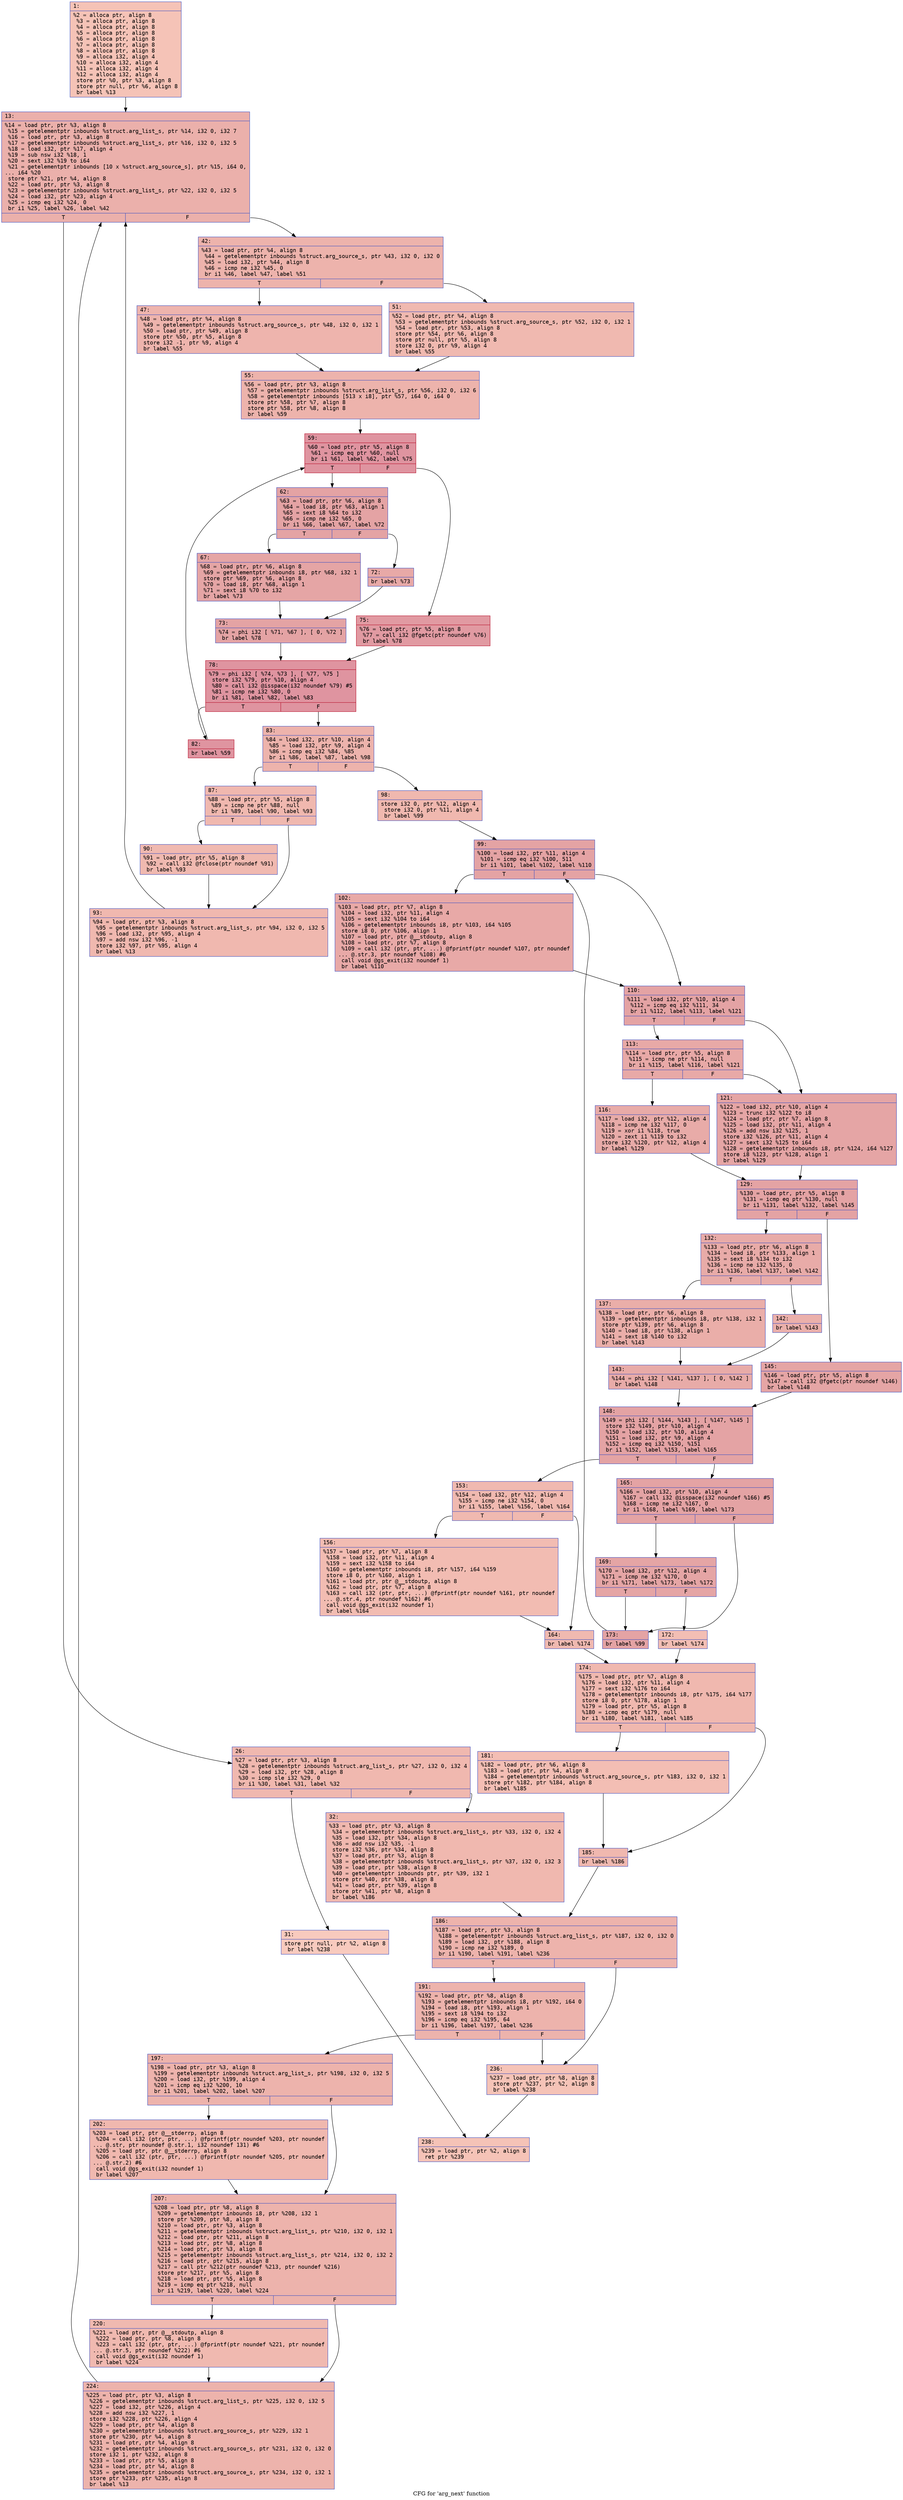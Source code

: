 digraph "CFG for 'arg_next' function" {
	label="CFG for 'arg_next' function";

	Node0x600000856120 [shape=record,color="#3d50c3ff", style=filled, fillcolor="#e8765c70" fontname="Courier",label="{1:\l|  %2 = alloca ptr, align 8\l  %3 = alloca ptr, align 8\l  %4 = alloca ptr, align 8\l  %5 = alloca ptr, align 8\l  %6 = alloca ptr, align 8\l  %7 = alloca ptr, align 8\l  %8 = alloca ptr, align 8\l  %9 = alloca i32, align 4\l  %10 = alloca i32, align 4\l  %11 = alloca i32, align 4\l  %12 = alloca i32, align 4\l  store ptr %0, ptr %3, align 8\l  store ptr null, ptr %6, align 8\l  br label %13\l}"];
	Node0x600000856120 -> Node0x600000856170[tooltip="1 -> 13\nProbability 100.00%" ];
	Node0x600000856170 [shape=record,color="#3d50c3ff", style=filled, fillcolor="#d24b4070" fontname="Courier",label="{13:\l|  %14 = load ptr, ptr %3, align 8\l  %15 = getelementptr inbounds %struct.arg_list_s, ptr %14, i32 0, i32 7\l  %16 = load ptr, ptr %3, align 8\l  %17 = getelementptr inbounds %struct.arg_list_s, ptr %16, i32 0, i32 5\l  %18 = load i32, ptr %17, align 4\l  %19 = sub nsw i32 %18, 1\l  %20 = sext i32 %19 to i64\l  %21 = getelementptr inbounds [10 x %struct.arg_source_s], ptr %15, i64 0,\l... i64 %20\l  store ptr %21, ptr %4, align 8\l  %22 = load ptr, ptr %3, align 8\l  %23 = getelementptr inbounds %struct.arg_list_s, ptr %22, i32 0, i32 5\l  %24 = load i32, ptr %23, align 4\l  %25 = icmp eq i32 %24, 0\l  br i1 %25, label %26, label %42\l|{<s0>T|<s1>F}}"];
	Node0x600000856170:s0 -> Node0x6000008561c0[tooltip="13 -> 26\nProbability 37.50%" ];
	Node0x600000856170:s1 -> Node0x6000008562b0[tooltip="13 -> 42\nProbability 62.50%" ];
	Node0x6000008561c0 [shape=record,color="#3d50c3ff", style=filled, fillcolor="#dc5d4a70" fontname="Courier",label="{26:\l|  %27 = load ptr, ptr %3, align 8\l  %28 = getelementptr inbounds %struct.arg_list_s, ptr %27, i32 0, i32 4\l  %29 = load i32, ptr %28, align 8\l  %30 = icmp sle i32 %29, 0\l  br i1 %30, label %31, label %32\l|{<s0>T|<s1>F}}"];
	Node0x6000008561c0:s0 -> Node0x600000856210[tooltip="26 -> 31\nProbability 3.12%" ];
	Node0x6000008561c0:s1 -> Node0x600000856260[tooltip="26 -> 32\nProbability 96.88%" ];
	Node0x600000856210 [shape=record,color="#3d50c3ff", style=filled, fillcolor="#ef886b70" fontname="Courier",label="{31:\l|  store ptr null, ptr %2, align 8\l  br label %238\l}"];
	Node0x600000856210 -> Node0x6000008571b0[tooltip="31 -> 238\nProbability 100.00%" ];
	Node0x600000856260 [shape=record,color="#3d50c3ff", style=filled, fillcolor="#dc5d4a70" fontname="Courier",label="{32:\l|  %33 = load ptr, ptr %3, align 8\l  %34 = getelementptr inbounds %struct.arg_list_s, ptr %33, i32 0, i32 4\l  %35 = load i32, ptr %34, align 8\l  %36 = add nsw i32 %35, -1\l  store i32 %36, ptr %34, align 8\l  %37 = load ptr, ptr %3, align 8\l  %38 = getelementptr inbounds %struct.arg_list_s, ptr %37, i32 0, i32 3\l  %39 = load ptr, ptr %38, align 8\l  %40 = getelementptr inbounds ptr, ptr %39, i32 1\l  store ptr %40, ptr %38, align 8\l  %41 = load ptr, ptr %39, align 8\l  store ptr %41, ptr %8, align 8\l  br label %186\l}"];
	Node0x600000856260 -> Node0x600000856f30[tooltip="32 -> 186\nProbability 100.00%" ];
	Node0x6000008562b0 [shape=record,color="#3d50c3ff", style=filled, fillcolor="#d6524470" fontname="Courier",label="{42:\l|  %43 = load ptr, ptr %4, align 8\l  %44 = getelementptr inbounds %struct.arg_source_s, ptr %43, i32 0, i32 0\l  %45 = load i32, ptr %44, align 8\l  %46 = icmp ne i32 %45, 0\l  br i1 %46, label %47, label %51\l|{<s0>T|<s1>F}}"];
	Node0x6000008562b0:s0 -> Node0x600000856300[tooltip="42 -> 47\nProbability 62.50%" ];
	Node0x6000008562b0:s1 -> Node0x600000856350[tooltip="42 -> 51\nProbability 37.50%" ];
	Node0x600000856300 [shape=record,color="#3d50c3ff", style=filled, fillcolor="#d8564670" fontname="Courier",label="{47:\l|  %48 = load ptr, ptr %4, align 8\l  %49 = getelementptr inbounds %struct.arg_source_s, ptr %48, i32 0, i32 1\l  %50 = load ptr, ptr %49, align 8\l  store ptr %50, ptr %5, align 8\l  store i32 -1, ptr %9, align 4\l  br label %55\l}"];
	Node0x600000856300 -> Node0x6000008563a0[tooltip="47 -> 55\nProbability 100.00%" ];
	Node0x600000856350 [shape=record,color="#3d50c3ff", style=filled, fillcolor="#de614d70" fontname="Courier",label="{51:\l|  %52 = load ptr, ptr %4, align 8\l  %53 = getelementptr inbounds %struct.arg_source_s, ptr %52, i32 0, i32 1\l  %54 = load ptr, ptr %53, align 8\l  store ptr %54, ptr %6, align 8\l  store ptr null, ptr %5, align 8\l  store i32 0, ptr %9, align 4\l  br label %55\l}"];
	Node0x600000856350 -> Node0x6000008563a0[tooltip="51 -> 55\nProbability 100.00%" ];
	Node0x6000008563a0 [shape=record,color="#3d50c3ff", style=filled, fillcolor="#d6524470" fontname="Courier",label="{55:\l|  %56 = load ptr, ptr %3, align 8\l  %57 = getelementptr inbounds %struct.arg_list_s, ptr %56, i32 0, i32 6\l  %58 = getelementptr inbounds [513 x i8], ptr %57, i64 0, i64 0\l  store ptr %58, ptr %7, align 8\l  store ptr %58, ptr %8, align 8\l  br label %59\l}"];
	Node0x6000008563a0 -> Node0x6000008563f0[tooltip="55 -> 59\nProbability 100.00%" ];
	Node0x6000008563f0 [shape=record,color="#b70d28ff", style=filled, fillcolor="#b70d2870" fontname="Courier",label="{59:\l|  %60 = load ptr, ptr %5, align 8\l  %61 = icmp eq ptr %60, null\l  br i1 %61, label %62, label %75\l|{<s0>T|<s1>F}}"];
	Node0x6000008563f0:s0 -> Node0x600000856440[tooltip="59 -> 62\nProbability 37.50%" ];
	Node0x6000008563f0:s1 -> Node0x600000856580[tooltip="59 -> 75\nProbability 62.50%" ];
	Node0x600000856440 [shape=record,color="#3d50c3ff", style=filled, fillcolor="#c32e3170" fontname="Courier",label="{62:\l|  %63 = load ptr, ptr %6, align 8\l  %64 = load i8, ptr %63, align 1\l  %65 = sext i8 %64 to i32\l  %66 = icmp ne i32 %65, 0\l  br i1 %66, label %67, label %72\l|{<s0>T|<s1>F}}"];
	Node0x600000856440:s0 -> Node0x600000856490[tooltip="62 -> 67\nProbability 62.50%" ];
	Node0x600000856440:s1 -> Node0x6000008564e0[tooltip="62 -> 72\nProbability 37.50%" ];
	Node0x600000856490 [shape=record,color="#3d50c3ff", style=filled, fillcolor="#c5333470" fontname="Courier",label="{67:\l|  %68 = load ptr, ptr %6, align 8\l  %69 = getelementptr inbounds i8, ptr %68, i32 1\l  store ptr %69, ptr %6, align 8\l  %70 = load i8, ptr %68, align 1\l  %71 = sext i8 %70 to i32\l  br label %73\l}"];
	Node0x600000856490 -> Node0x600000856530[tooltip="67 -> 73\nProbability 100.00%" ];
	Node0x6000008564e0 [shape=record,color="#3d50c3ff", style=filled, fillcolor="#ca3b3770" fontname="Courier",label="{72:\l|  br label %73\l}"];
	Node0x6000008564e0 -> Node0x600000856530[tooltip="72 -> 73\nProbability 100.00%" ];
	Node0x600000856530 [shape=record,color="#3d50c3ff", style=filled, fillcolor="#c32e3170" fontname="Courier",label="{73:\l|  %74 = phi i32 [ %71, %67 ], [ 0, %72 ]\l  br label %78\l}"];
	Node0x600000856530 -> Node0x6000008565d0[tooltip="73 -> 78\nProbability 100.00%" ];
	Node0x600000856580 [shape=record,color="#b70d28ff", style=filled, fillcolor="#bb1b2c70" fontname="Courier",label="{75:\l|  %76 = load ptr, ptr %5, align 8\l  %77 = call i32 @fgetc(ptr noundef %76)\l  br label %78\l}"];
	Node0x600000856580 -> Node0x6000008565d0[tooltip="75 -> 78\nProbability 100.00%" ];
	Node0x6000008565d0 [shape=record,color="#b70d28ff", style=filled, fillcolor="#b70d2870" fontname="Courier",label="{78:\l|  %79 = phi i32 [ %74, %73 ], [ %77, %75 ]\l  store i32 %79, ptr %10, align 4\l  %80 = call i32 @isspace(i32 noundef %79) #5\l  %81 = icmp ne i32 %80, 0\l  br i1 %81, label %82, label %83\l|{<s0>T|<s1>F}}"];
	Node0x6000008565d0:s0 -> Node0x600000856620[tooltip="78 -> 82\nProbability 96.88%" ];
	Node0x6000008565d0:s1 -> Node0x600000856670[tooltip="78 -> 83\nProbability 3.12%" ];
	Node0x600000856620 [shape=record,color="#b70d28ff", style=filled, fillcolor="#b70d2870" fontname="Courier",label="{82:\l|  br label %59\l}"];
	Node0x600000856620 -> Node0x6000008563f0[tooltip="82 -> 59\nProbability 100.00%" ];
	Node0x600000856670 [shape=record,color="#3d50c3ff", style=filled, fillcolor="#d6524470" fontname="Courier",label="{83:\l|  %84 = load i32, ptr %10, align 4\l  %85 = load i32, ptr %9, align 4\l  %86 = icmp eq i32 %84, %85\l  br i1 %86, label %87, label %98\l|{<s0>T|<s1>F}}"];
	Node0x600000856670:s0 -> Node0x6000008566c0[tooltip="83 -> 87\nProbability 50.00%" ];
	Node0x600000856670:s1 -> Node0x6000008567b0[tooltip="83 -> 98\nProbability 50.00%" ];
	Node0x6000008566c0 [shape=record,color="#3d50c3ff", style=filled, fillcolor="#dc5d4a70" fontname="Courier",label="{87:\l|  %88 = load ptr, ptr %5, align 8\l  %89 = icmp ne ptr %88, null\l  br i1 %89, label %90, label %93\l|{<s0>T|<s1>F}}"];
	Node0x6000008566c0:s0 -> Node0x600000856710[tooltip="87 -> 90\nProbability 62.50%" ];
	Node0x6000008566c0:s1 -> Node0x600000856760[tooltip="87 -> 93\nProbability 37.50%" ];
	Node0x600000856710 [shape=record,color="#3d50c3ff", style=filled, fillcolor="#de614d70" fontname="Courier",label="{90:\l|  %91 = load ptr, ptr %5, align 8\l  %92 = call i32 @fclose(ptr noundef %91)\l  br label %93\l}"];
	Node0x600000856710 -> Node0x600000856760[tooltip="90 -> 93\nProbability 100.00%" ];
	Node0x600000856760 [shape=record,color="#3d50c3ff", style=filled, fillcolor="#dc5d4a70" fontname="Courier",label="{93:\l|  %94 = load ptr, ptr %3, align 8\l  %95 = getelementptr inbounds %struct.arg_list_s, ptr %94, i32 0, i32 5\l  %96 = load i32, ptr %95, align 4\l  %97 = add nsw i32 %96, -1\l  store i32 %97, ptr %95, align 4\l  br label %13\l}"];
	Node0x600000856760 -> Node0x600000856170[tooltip="93 -> 13\nProbability 100.00%" ];
	Node0x6000008567b0 [shape=record,color="#3d50c3ff", style=filled, fillcolor="#dc5d4a70" fontname="Courier",label="{98:\l|  store i32 0, ptr %12, align 4\l  store i32 0, ptr %11, align 4\l  br label %99\l}"];
	Node0x6000008567b0 -> Node0x600000856800[tooltip="98 -> 99\nProbability 100.00%" ];
	Node0x600000856800 [shape=record,color="#3d50c3ff", style=filled, fillcolor="#c32e3170" fontname="Courier",label="{99:\l|  %100 = load i32, ptr %11, align 4\l  %101 = icmp eq i32 %100, 511\l  br i1 %101, label %102, label %110\l|{<s0>T|<s1>F}}"];
	Node0x600000856800:s0 -> Node0x600000856850[tooltip="99 -> 102\nProbability 50.00%" ];
	Node0x600000856800:s1 -> Node0x6000008568a0[tooltip="99 -> 110\nProbability 50.00%" ];
	Node0x600000856850 [shape=record,color="#3d50c3ff", style=filled, fillcolor="#ca3b3770" fontname="Courier",label="{102:\l|  %103 = load ptr, ptr %7, align 8\l  %104 = load i32, ptr %11, align 4\l  %105 = sext i32 %104 to i64\l  %106 = getelementptr inbounds i8, ptr %103, i64 %105\l  store i8 0, ptr %106, align 1\l  %107 = load ptr, ptr @__stdoutp, align 8\l  %108 = load ptr, ptr %7, align 8\l  %109 = call i32 (ptr, ptr, ...) @fprintf(ptr noundef %107, ptr noundef\l... @.str.3, ptr noundef %108) #6\l  call void @gs_exit(i32 noundef 1)\l  br label %110\l}"];
	Node0x600000856850 -> Node0x6000008568a0[tooltip="102 -> 110\nProbability 100.00%" ];
	Node0x6000008568a0 [shape=record,color="#3d50c3ff", style=filled, fillcolor="#c32e3170" fontname="Courier",label="{110:\l|  %111 = load i32, ptr %10, align 4\l  %112 = icmp eq i32 %111, 34\l  br i1 %112, label %113, label %121\l|{<s0>T|<s1>F}}"];
	Node0x6000008568a0:s0 -> Node0x6000008568f0[tooltip="110 -> 113\nProbability 50.00%" ];
	Node0x6000008568a0:s1 -> Node0x600000856990[tooltip="110 -> 121\nProbability 50.00%" ];
	Node0x6000008568f0 [shape=record,color="#3d50c3ff", style=filled, fillcolor="#ca3b3770" fontname="Courier",label="{113:\l|  %114 = load ptr, ptr %5, align 8\l  %115 = icmp ne ptr %114, null\l  br i1 %115, label %116, label %121\l|{<s0>T|<s1>F}}"];
	Node0x6000008568f0:s0 -> Node0x600000856940[tooltip="113 -> 116\nProbability 62.50%" ];
	Node0x6000008568f0:s1 -> Node0x600000856990[tooltip="113 -> 121\nProbability 37.50%" ];
	Node0x600000856940 [shape=record,color="#3d50c3ff", style=filled, fillcolor="#cc403a70" fontname="Courier",label="{116:\l|  %117 = load i32, ptr %12, align 4\l  %118 = icmp ne i32 %117, 0\l  %119 = xor i1 %118, true\l  %120 = zext i1 %119 to i32\l  store i32 %120, ptr %12, align 4\l  br label %129\l}"];
	Node0x600000856940 -> Node0x6000008569e0[tooltip="116 -> 129\nProbability 100.00%" ];
	Node0x600000856990 [shape=record,color="#3d50c3ff", style=filled, fillcolor="#c5333470" fontname="Courier",label="{121:\l|  %122 = load i32, ptr %10, align 4\l  %123 = trunc i32 %122 to i8\l  %124 = load ptr, ptr %7, align 8\l  %125 = load i32, ptr %11, align 4\l  %126 = add nsw i32 %125, 1\l  store i32 %126, ptr %11, align 4\l  %127 = sext i32 %125 to i64\l  %128 = getelementptr inbounds i8, ptr %124, i64 %127\l  store i8 %123, ptr %128, align 1\l  br label %129\l}"];
	Node0x600000856990 -> Node0x6000008569e0[tooltip="121 -> 129\nProbability 100.00%" ];
	Node0x6000008569e0 [shape=record,color="#3d50c3ff", style=filled, fillcolor="#c32e3170" fontname="Courier",label="{129:\l|  %130 = load ptr, ptr %5, align 8\l  %131 = icmp eq ptr %130, null\l  br i1 %131, label %132, label %145\l|{<s0>T|<s1>F}}"];
	Node0x6000008569e0:s0 -> Node0x600000856a30[tooltip="129 -> 132\nProbability 37.50%" ];
	Node0x6000008569e0:s1 -> Node0x600000856b70[tooltip="129 -> 145\nProbability 62.50%" ];
	Node0x600000856a30 [shape=record,color="#3d50c3ff", style=filled, fillcolor="#cc403a70" fontname="Courier",label="{132:\l|  %133 = load ptr, ptr %6, align 8\l  %134 = load i8, ptr %133, align 1\l  %135 = sext i8 %134 to i32\l  %136 = icmp ne i32 %135, 0\l  br i1 %136, label %137, label %142\l|{<s0>T|<s1>F}}"];
	Node0x600000856a30:s0 -> Node0x600000856a80[tooltip="132 -> 137\nProbability 62.50%" ];
	Node0x600000856a30:s1 -> Node0x600000856ad0[tooltip="132 -> 142\nProbability 37.50%" ];
	Node0x600000856a80 [shape=record,color="#3d50c3ff", style=filled, fillcolor="#d0473d70" fontname="Courier",label="{137:\l|  %138 = load ptr, ptr %6, align 8\l  %139 = getelementptr inbounds i8, ptr %138, i32 1\l  store ptr %139, ptr %6, align 8\l  %140 = load i8, ptr %138, align 1\l  %141 = sext i8 %140 to i32\l  br label %143\l}"];
	Node0x600000856a80 -> Node0x600000856b20[tooltip="137 -> 143\nProbability 100.00%" ];
	Node0x600000856ad0 [shape=record,color="#3d50c3ff", style=filled, fillcolor="#d24b4070" fontname="Courier",label="{142:\l|  br label %143\l}"];
	Node0x600000856ad0 -> Node0x600000856b20[tooltip="142 -> 143\nProbability 100.00%" ];
	Node0x600000856b20 [shape=record,color="#3d50c3ff", style=filled, fillcolor="#cc403a70" fontname="Courier",label="{143:\l|  %144 = phi i32 [ %141, %137 ], [ 0, %142 ]\l  br label %148\l}"];
	Node0x600000856b20 -> Node0x600000856bc0[tooltip="143 -> 148\nProbability 100.00%" ];
	Node0x600000856b70 [shape=record,color="#3d50c3ff", style=filled, fillcolor="#c5333470" fontname="Courier",label="{145:\l|  %146 = load ptr, ptr %5, align 8\l  %147 = call i32 @fgetc(ptr noundef %146)\l  br label %148\l}"];
	Node0x600000856b70 -> Node0x600000856bc0[tooltip="145 -> 148\nProbability 100.00%" ];
	Node0x600000856bc0 [shape=record,color="#3d50c3ff", style=filled, fillcolor="#c32e3170" fontname="Courier",label="{148:\l|  %149 = phi i32 [ %144, %143 ], [ %147, %145 ]\l  store i32 %149, ptr %10, align 4\l  %150 = load i32, ptr %10, align 4\l  %151 = load i32, ptr %9, align 4\l  %152 = icmp eq i32 %150, %151\l  br i1 %152, label %153, label %165\l|{<s0>T|<s1>F}}"];
	Node0x600000856bc0:s0 -> Node0x600000856c10[tooltip="148 -> 153\nProbability 3.12%" ];
	Node0x600000856bc0:s1 -> Node0x600000856d00[tooltip="148 -> 165\nProbability 96.88%" ];
	Node0x600000856c10 [shape=record,color="#3d50c3ff", style=filled, fillcolor="#de614d70" fontname="Courier",label="{153:\l|  %154 = load i32, ptr %12, align 4\l  %155 = icmp ne i32 %154, 0\l  br i1 %155, label %156, label %164\l|{<s0>T|<s1>F}}"];
	Node0x600000856c10:s0 -> Node0x600000856c60[tooltip="153 -> 156\nProbability 62.50%" ];
	Node0x600000856c10:s1 -> Node0x600000856cb0[tooltip="153 -> 164\nProbability 37.50%" ];
	Node0x600000856c60 [shape=record,color="#3d50c3ff", style=filled, fillcolor="#e1675170" fontname="Courier",label="{156:\l|  %157 = load ptr, ptr %7, align 8\l  %158 = load i32, ptr %11, align 4\l  %159 = sext i32 %158 to i64\l  %160 = getelementptr inbounds i8, ptr %157, i64 %159\l  store i8 0, ptr %160, align 1\l  %161 = load ptr, ptr @__stdoutp, align 8\l  %162 = load ptr, ptr %7, align 8\l  %163 = call i32 (ptr, ptr, ...) @fprintf(ptr noundef %161, ptr noundef\l... @.str.4, ptr noundef %162) #6\l  call void @gs_exit(i32 noundef 1)\l  br label %164\l}"];
	Node0x600000856c60 -> Node0x600000856cb0[tooltip="156 -> 164\nProbability 100.00%" ];
	Node0x600000856cb0 [shape=record,color="#3d50c3ff", style=filled, fillcolor="#de614d70" fontname="Courier",label="{164:\l|  br label %174\l}"];
	Node0x600000856cb0 -> Node0x600000856e40[tooltip="164 -> 174\nProbability 100.00%" ];
	Node0x600000856d00 [shape=record,color="#3d50c3ff", style=filled, fillcolor="#c32e3170" fontname="Courier",label="{165:\l|  %166 = load i32, ptr %10, align 4\l  %167 = call i32 @isspace(i32 noundef %166) #5\l  %168 = icmp ne i32 %167, 0\l  br i1 %168, label %169, label %173\l|{<s0>T|<s1>F}}"];
	Node0x600000856d00:s0 -> Node0x600000856d50[tooltip="165 -> 169\nProbability 62.50%" ];
	Node0x600000856d00:s1 -> Node0x600000856df0[tooltip="165 -> 173\nProbability 37.50%" ];
	Node0x600000856d50 [shape=record,color="#3d50c3ff", style=filled, fillcolor="#c5333470" fontname="Courier",label="{169:\l|  %170 = load i32, ptr %12, align 4\l  %171 = icmp ne i32 %170, 0\l  br i1 %171, label %173, label %172\l|{<s0>T|<s1>F}}"];
	Node0x600000856d50:s0 -> Node0x600000856df0[tooltip="169 -> 173\nProbability 96.88%" ];
	Node0x600000856d50:s1 -> Node0x600000856da0[tooltip="169 -> 172\nProbability 3.12%" ];
	Node0x600000856da0 [shape=record,color="#3d50c3ff", style=filled, fillcolor="#e36c5570" fontname="Courier",label="{172:\l|  br label %174\l}"];
	Node0x600000856da0 -> Node0x600000856e40[tooltip="172 -> 174\nProbability 100.00%" ];
	Node0x600000856df0 [shape=record,color="#3d50c3ff", style=filled, fillcolor="#c32e3170" fontname="Courier",label="{173:\l|  br label %99\l}"];
	Node0x600000856df0 -> Node0x600000856800[tooltip="173 -> 99\nProbability 100.00%" ];
	Node0x600000856e40 [shape=record,color="#3d50c3ff", style=filled, fillcolor="#dc5d4a70" fontname="Courier",label="{174:\l|  %175 = load ptr, ptr %7, align 8\l  %176 = load i32, ptr %11, align 4\l  %177 = sext i32 %176 to i64\l  %178 = getelementptr inbounds i8, ptr %175, i64 %177\l  store i8 0, ptr %178, align 1\l  %179 = load ptr, ptr %5, align 8\l  %180 = icmp eq ptr %179, null\l  br i1 %180, label %181, label %185\l|{<s0>T|<s1>F}}"];
	Node0x600000856e40:s0 -> Node0x600000856e90[tooltip="174 -> 181\nProbability 37.50%" ];
	Node0x600000856e40:s1 -> Node0x600000856ee0[tooltip="174 -> 185\nProbability 62.50%" ];
	Node0x600000856e90 [shape=record,color="#3d50c3ff", style=filled, fillcolor="#e36c5570" fontname="Courier",label="{181:\l|  %182 = load ptr, ptr %6, align 8\l  %183 = load ptr, ptr %4, align 8\l  %184 = getelementptr inbounds %struct.arg_source_s, ptr %183, i32 0, i32 1\l  store ptr %182, ptr %184, align 8\l  br label %185\l}"];
	Node0x600000856e90 -> Node0x600000856ee0[tooltip="181 -> 185\nProbability 100.00%" ];
	Node0x600000856ee0 [shape=record,color="#3d50c3ff", style=filled, fillcolor="#dc5d4a70" fontname="Courier",label="{185:\l|  br label %186\l}"];
	Node0x600000856ee0 -> Node0x600000856f30[tooltip="185 -> 186\nProbability 100.00%" ];
	Node0x600000856f30 [shape=record,color="#3d50c3ff", style=filled, fillcolor="#d6524470" fontname="Courier",label="{186:\l|  %187 = load ptr, ptr %3, align 8\l  %188 = getelementptr inbounds %struct.arg_list_s, ptr %187, i32 0, i32 0\l  %189 = load i32, ptr %188, align 8\l  %190 = icmp ne i32 %189, 0\l  br i1 %190, label %191, label %236\l|{<s0>T|<s1>F}}"];
	Node0x600000856f30:s0 -> Node0x600000856f80[tooltip="186 -> 191\nProbability 96.88%" ];
	Node0x600000856f30:s1 -> Node0x600000857160[tooltip="186 -> 236\nProbability 3.12%" ];
	Node0x600000856f80 [shape=record,color="#3d50c3ff", style=filled, fillcolor="#d6524470" fontname="Courier",label="{191:\l|  %192 = load ptr, ptr %8, align 8\l  %193 = getelementptr inbounds i8, ptr %192, i64 0\l  %194 = load i8, ptr %193, align 1\l  %195 = sext i8 %194 to i32\l  %196 = icmp eq i32 %195, 64\l  br i1 %196, label %197, label %236\l|{<s0>T|<s1>F}}"];
	Node0x600000856f80:s0 -> Node0x600000856fd0[tooltip="191 -> 197\nProbability 96.88%" ];
	Node0x600000856f80:s1 -> Node0x600000857160[tooltip="191 -> 236\nProbability 3.12%" ];
	Node0x600000856fd0 [shape=record,color="#3d50c3ff", style=filled, fillcolor="#d6524470" fontname="Courier",label="{197:\l|  %198 = load ptr, ptr %3, align 8\l  %199 = getelementptr inbounds %struct.arg_list_s, ptr %198, i32 0, i32 5\l  %200 = load i32, ptr %199, align 4\l  %201 = icmp eq i32 %200, 10\l  br i1 %201, label %202, label %207\l|{<s0>T|<s1>F}}"];
	Node0x600000856fd0:s0 -> Node0x600000857020[tooltip="197 -> 202\nProbability 50.00%" ];
	Node0x600000856fd0:s1 -> Node0x600000857070[tooltip="197 -> 207\nProbability 50.00%" ];
	Node0x600000857020 [shape=record,color="#3d50c3ff", style=filled, fillcolor="#dc5d4a70" fontname="Courier",label="{202:\l|  %203 = load ptr, ptr @__stderrp, align 8\l  %204 = call i32 (ptr, ptr, ...) @fprintf(ptr noundef %203, ptr noundef\l... @.str, ptr noundef @.str.1, i32 noundef 131) #6\l  %205 = load ptr, ptr @__stderrp, align 8\l  %206 = call i32 (ptr, ptr, ...) @fprintf(ptr noundef %205, ptr noundef\l... @.str.2) #6\l  call void @gs_exit(i32 noundef 1)\l  br label %207\l}"];
	Node0x600000857020 -> Node0x600000857070[tooltip="202 -> 207\nProbability 100.00%" ];
	Node0x600000857070 [shape=record,color="#3d50c3ff", style=filled, fillcolor="#d6524470" fontname="Courier",label="{207:\l|  %208 = load ptr, ptr %8, align 8\l  %209 = getelementptr inbounds i8, ptr %208, i32 1\l  store ptr %209, ptr %8, align 8\l  %210 = load ptr, ptr %3, align 8\l  %211 = getelementptr inbounds %struct.arg_list_s, ptr %210, i32 0, i32 1\l  %212 = load ptr, ptr %211, align 8\l  %213 = load ptr, ptr %8, align 8\l  %214 = load ptr, ptr %3, align 8\l  %215 = getelementptr inbounds %struct.arg_list_s, ptr %214, i32 0, i32 2\l  %216 = load ptr, ptr %215, align 8\l  %217 = call ptr %212(ptr noundef %213, ptr noundef %216)\l  store ptr %217, ptr %5, align 8\l  %218 = load ptr, ptr %5, align 8\l  %219 = icmp eq ptr %218, null\l  br i1 %219, label %220, label %224\l|{<s0>T|<s1>F}}"];
	Node0x600000857070:s0 -> Node0x6000008570c0[tooltip="207 -> 220\nProbability 37.50%" ];
	Node0x600000857070:s1 -> Node0x600000857110[tooltip="207 -> 224\nProbability 62.50%" ];
	Node0x6000008570c0 [shape=record,color="#3d50c3ff", style=filled, fillcolor="#de614d70" fontname="Courier",label="{220:\l|  %221 = load ptr, ptr @__stdoutp, align 8\l  %222 = load ptr, ptr %8, align 8\l  %223 = call i32 (ptr, ptr, ...) @fprintf(ptr noundef %221, ptr noundef\l... @.str.5, ptr noundef %222) #6\l  call void @gs_exit(i32 noundef 1)\l  br label %224\l}"];
	Node0x6000008570c0 -> Node0x600000857110[tooltip="220 -> 224\nProbability 100.00%" ];
	Node0x600000857110 [shape=record,color="#3d50c3ff", style=filled, fillcolor="#d6524470" fontname="Courier",label="{224:\l|  %225 = load ptr, ptr %3, align 8\l  %226 = getelementptr inbounds %struct.arg_list_s, ptr %225, i32 0, i32 5\l  %227 = load i32, ptr %226, align 4\l  %228 = add nsw i32 %227, 1\l  store i32 %228, ptr %226, align 4\l  %229 = load ptr, ptr %4, align 8\l  %230 = getelementptr inbounds %struct.arg_source_s, ptr %229, i32 1\l  store ptr %230, ptr %4, align 8\l  %231 = load ptr, ptr %4, align 8\l  %232 = getelementptr inbounds %struct.arg_source_s, ptr %231, i32 0, i32 0\l  store i32 1, ptr %232, align 8\l  %233 = load ptr, ptr %5, align 8\l  %234 = load ptr, ptr %4, align 8\l  %235 = getelementptr inbounds %struct.arg_source_s, ptr %234, i32 0, i32 1\l  store ptr %233, ptr %235, align 8\l  br label %13\l}"];
	Node0x600000857110 -> Node0x600000856170[tooltip="224 -> 13\nProbability 100.00%" ];
	Node0x600000857160 [shape=record,color="#3d50c3ff", style=filled, fillcolor="#e8765c70" fontname="Courier",label="{236:\l|  %237 = load ptr, ptr %8, align 8\l  store ptr %237, ptr %2, align 8\l  br label %238\l}"];
	Node0x600000857160 -> Node0x6000008571b0[tooltip="236 -> 238\nProbability 100.00%" ];
	Node0x6000008571b0 [shape=record,color="#3d50c3ff", style=filled, fillcolor="#e8765c70" fontname="Courier",label="{238:\l|  %239 = load ptr, ptr %2, align 8\l  ret ptr %239\l}"];
}
